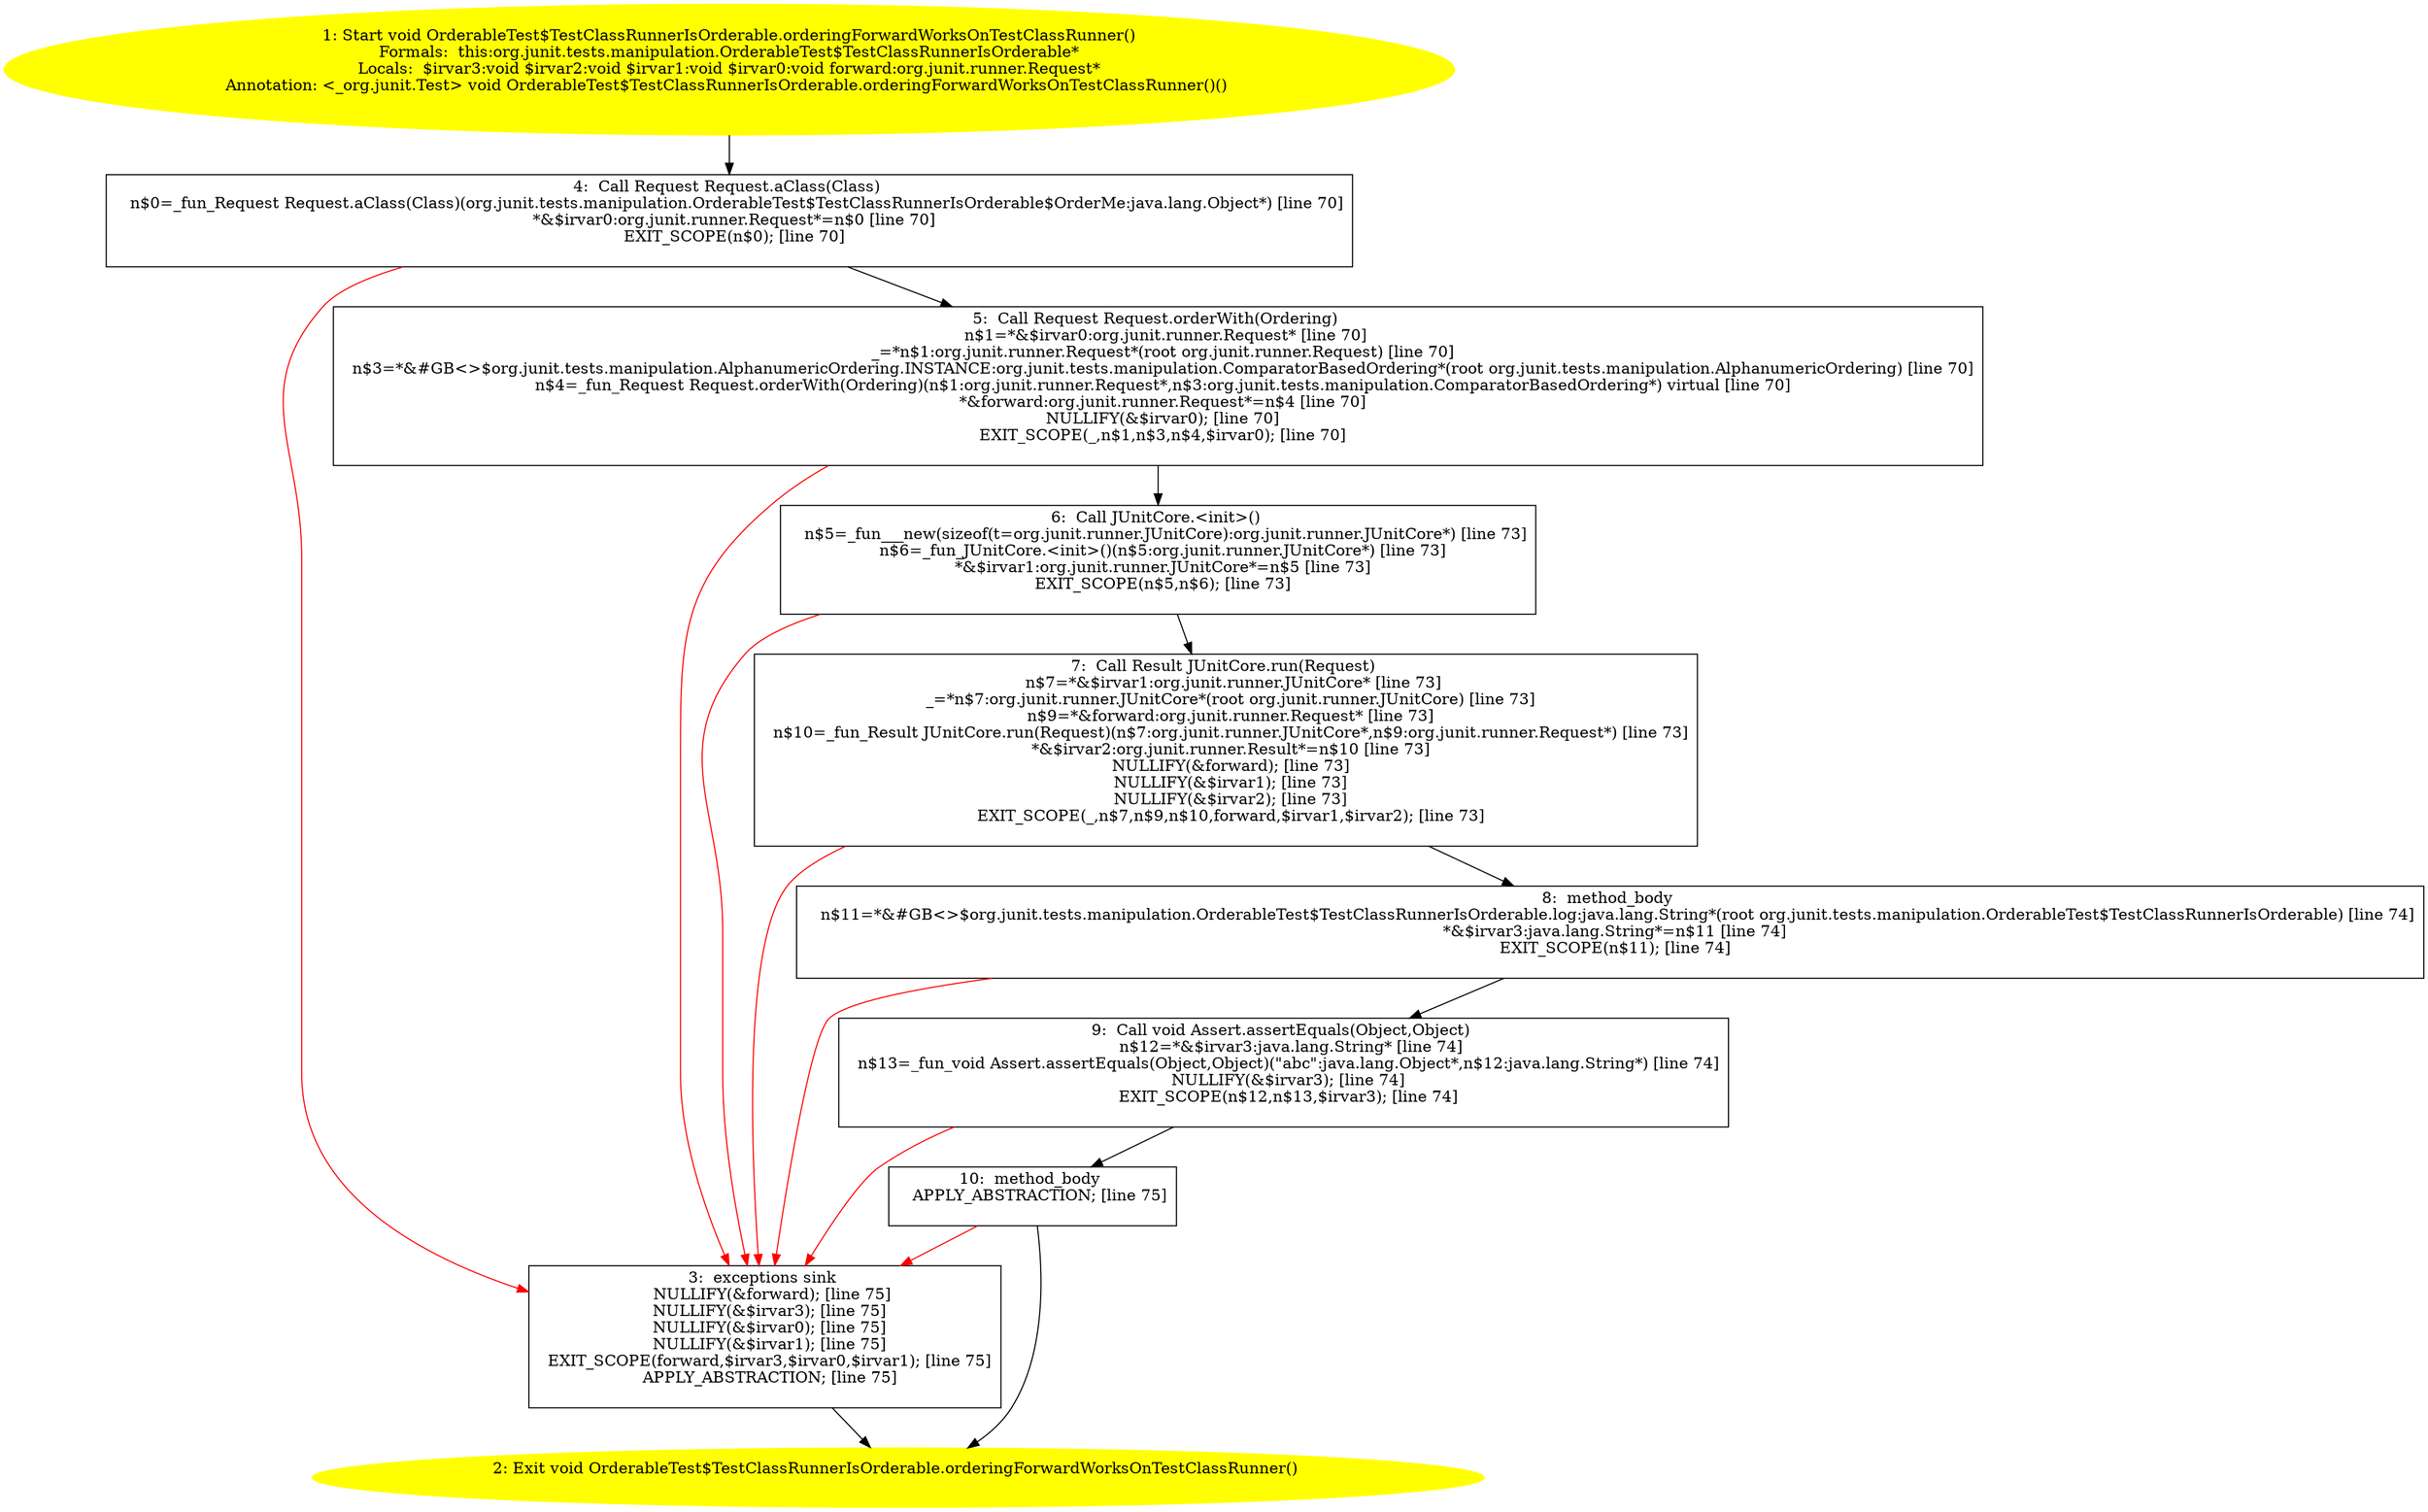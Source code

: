 /* @generated */
digraph cfg {
"org.junit.tests.manipulation.OrderableTest$TestClassRunnerIsOrderable.orderingForwardWorksOnTestClas.1edcdd008dbb97ae9dc15d65ec7ffb79_1" [label="1: Start void OrderableTest$TestClassRunnerIsOrderable.orderingForwardWorksOnTestClassRunner()\nFormals:  this:org.junit.tests.manipulation.OrderableTest$TestClassRunnerIsOrderable*\nLocals:  $irvar3:void $irvar2:void $irvar1:void $irvar0:void forward:org.junit.runner.Request*\nAnnotation: <_org.junit.Test> void OrderableTest$TestClassRunnerIsOrderable.orderingForwardWorksOnTestClassRunner()() \n  " color=yellow style=filled]
	

	 "org.junit.tests.manipulation.OrderableTest$TestClassRunnerIsOrderable.orderingForwardWorksOnTestClas.1edcdd008dbb97ae9dc15d65ec7ffb79_1" -> "org.junit.tests.manipulation.OrderableTest$TestClassRunnerIsOrderable.orderingForwardWorksOnTestClas.1edcdd008dbb97ae9dc15d65ec7ffb79_4" ;
"org.junit.tests.manipulation.OrderableTest$TestClassRunnerIsOrderable.orderingForwardWorksOnTestClas.1edcdd008dbb97ae9dc15d65ec7ffb79_2" [label="2: Exit void OrderableTest$TestClassRunnerIsOrderable.orderingForwardWorksOnTestClassRunner() \n  " color=yellow style=filled]
	

"org.junit.tests.manipulation.OrderableTest$TestClassRunnerIsOrderable.orderingForwardWorksOnTestClas.1edcdd008dbb97ae9dc15d65ec7ffb79_3" [label="3:  exceptions sink \n   NULLIFY(&forward); [line 75]\n  NULLIFY(&$irvar3); [line 75]\n  NULLIFY(&$irvar0); [line 75]\n  NULLIFY(&$irvar1); [line 75]\n  EXIT_SCOPE(forward,$irvar3,$irvar0,$irvar1); [line 75]\n  APPLY_ABSTRACTION; [line 75]\n " shape="box"]
	

	 "org.junit.tests.manipulation.OrderableTest$TestClassRunnerIsOrderable.orderingForwardWorksOnTestClas.1edcdd008dbb97ae9dc15d65ec7ffb79_3" -> "org.junit.tests.manipulation.OrderableTest$TestClassRunnerIsOrderable.orderingForwardWorksOnTestClas.1edcdd008dbb97ae9dc15d65ec7ffb79_2" ;
"org.junit.tests.manipulation.OrderableTest$TestClassRunnerIsOrderable.orderingForwardWorksOnTestClas.1edcdd008dbb97ae9dc15d65ec7ffb79_4" [label="4:  Call Request Request.aClass(Class) \n   n$0=_fun_Request Request.aClass(Class)(org.junit.tests.manipulation.OrderableTest$TestClassRunnerIsOrderable$OrderMe:java.lang.Object*) [line 70]\n  *&$irvar0:org.junit.runner.Request*=n$0 [line 70]\n  EXIT_SCOPE(n$0); [line 70]\n " shape="box"]
	

	 "org.junit.tests.manipulation.OrderableTest$TestClassRunnerIsOrderable.orderingForwardWorksOnTestClas.1edcdd008dbb97ae9dc15d65ec7ffb79_4" -> "org.junit.tests.manipulation.OrderableTest$TestClassRunnerIsOrderable.orderingForwardWorksOnTestClas.1edcdd008dbb97ae9dc15d65ec7ffb79_5" ;
	 "org.junit.tests.manipulation.OrderableTest$TestClassRunnerIsOrderable.orderingForwardWorksOnTestClas.1edcdd008dbb97ae9dc15d65ec7ffb79_4" -> "org.junit.tests.manipulation.OrderableTest$TestClassRunnerIsOrderable.orderingForwardWorksOnTestClas.1edcdd008dbb97ae9dc15d65ec7ffb79_3" [color="red" ];
"org.junit.tests.manipulation.OrderableTest$TestClassRunnerIsOrderable.orderingForwardWorksOnTestClas.1edcdd008dbb97ae9dc15d65ec7ffb79_5" [label="5:  Call Request Request.orderWith(Ordering) \n   n$1=*&$irvar0:org.junit.runner.Request* [line 70]\n  _=*n$1:org.junit.runner.Request*(root org.junit.runner.Request) [line 70]\n  n$3=*&#GB<>$org.junit.tests.manipulation.AlphanumericOrdering.INSTANCE:org.junit.tests.manipulation.ComparatorBasedOrdering*(root org.junit.tests.manipulation.AlphanumericOrdering) [line 70]\n  n$4=_fun_Request Request.orderWith(Ordering)(n$1:org.junit.runner.Request*,n$3:org.junit.tests.manipulation.ComparatorBasedOrdering*) virtual [line 70]\n  *&forward:org.junit.runner.Request*=n$4 [line 70]\n  NULLIFY(&$irvar0); [line 70]\n  EXIT_SCOPE(_,n$1,n$3,n$4,$irvar0); [line 70]\n " shape="box"]
	

	 "org.junit.tests.manipulation.OrderableTest$TestClassRunnerIsOrderable.orderingForwardWorksOnTestClas.1edcdd008dbb97ae9dc15d65ec7ffb79_5" -> "org.junit.tests.manipulation.OrderableTest$TestClassRunnerIsOrderable.orderingForwardWorksOnTestClas.1edcdd008dbb97ae9dc15d65ec7ffb79_6" ;
	 "org.junit.tests.manipulation.OrderableTest$TestClassRunnerIsOrderable.orderingForwardWorksOnTestClas.1edcdd008dbb97ae9dc15d65ec7ffb79_5" -> "org.junit.tests.manipulation.OrderableTest$TestClassRunnerIsOrderable.orderingForwardWorksOnTestClas.1edcdd008dbb97ae9dc15d65ec7ffb79_3" [color="red" ];
"org.junit.tests.manipulation.OrderableTest$TestClassRunnerIsOrderable.orderingForwardWorksOnTestClas.1edcdd008dbb97ae9dc15d65ec7ffb79_6" [label="6:  Call JUnitCore.<init>() \n   n$5=_fun___new(sizeof(t=org.junit.runner.JUnitCore):org.junit.runner.JUnitCore*) [line 73]\n  n$6=_fun_JUnitCore.<init>()(n$5:org.junit.runner.JUnitCore*) [line 73]\n  *&$irvar1:org.junit.runner.JUnitCore*=n$5 [line 73]\n  EXIT_SCOPE(n$5,n$6); [line 73]\n " shape="box"]
	

	 "org.junit.tests.manipulation.OrderableTest$TestClassRunnerIsOrderable.orderingForwardWorksOnTestClas.1edcdd008dbb97ae9dc15d65ec7ffb79_6" -> "org.junit.tests.manipulation.OrderableTest$TestClassRunnerIsOrderable.orderingForwardWorksOnTestClas.1edcdd008dbb97ae9dc15d65ec7ffb79_7" ;
	 "org.junit.tests.manipulation.OrderableTest$TestClassRunnerIsOrderable.orderingForwardWorksOnTestClas.1edcdd008dbb97ae9dc15d65ec7ffb79_6" -> "org.junit.tests.manipulation.OrderableTest$TestClassRunnerIsOrderable.orderingForwardWorksOnTestClas.1edcdd008dbb97ae9dc15d65ec7ffb79_3" [color="red" ];
"org.junit.tests.manipulation.OrderableTest$TestClassRunnerIsOrderable.orderingForwardWorksOnTestClas.1edcdd008dbb97ae9dc15d65ec7ffb79_7" [label="7:  Call Result JUnitCore.run(Request) \n   n$7=*&$irvar1:org.junit.runner.JUnitCore* [line 73]\n  _=*n$7:org.junit.runner.JUnitCore*(root org.junit.runner.JUnitCore) [line 73]\n  n$9=*&forward:org.junit.runner.Request* [line 73]\n  n$10=_fun_Result JUnitCore.run(Request)(n$7:org.junit.runner.JUnitCore*,n$9:org.junit.runner.Request*) [line 73]\n  *&$irvar2:org.junit.runner.Result*=n$10 [line 73]\n  NULLIFY(&forward); [line 73]\n  NULLIFY(&$irvar1); [line 73]\n  NULLIFY(&$irvar2); [line 73]\n  EXIT_SCOPE(_,n$7,n$9,n$10,forward,$irvar1,$irvar2); [line 73]\n " shape="box"]
	

	 "org.junit.tests.manipulation.OrderableTest$TestClassRunnerIsOrderable.orderingForwardWorksOnTestClas.1edcdd008dbb97ae9dc15d65ec7ffb79_7" -> "org.junit.tests.manipulation.OrderableTest$TestClassRunnerIsOrderable.orderingForwardWorksOnTestClas.1edcdd008dbb97ae9dc15d65ec7ffb79_8" ;
	 "org.junit.tests.manipulation.OrderableTest$TestClassRunnerIsOrderable.orderingForwardWorksOnTestClas.1edcdd008dbb97ae9dc15d65ec7ffb79_7" -> "org.junit.tests.manipulation.OrderableTest$TestClassRunnerIsOrderable.orderingForwardWorksOnTestClas.1edcdd008dbb97ae9dc15d65ec7ffb79_3" [color="red" ];
"org.junit.tests.manipulation.OrderableTest$TestClassRunnerIsOrderable.orderingForwardWorksOnTestClas.1edcdd008dbb97ae9dc15d65ec7ffb79_8" [label="8:  method_body \n   n$11=*&#GB<>$org.junit.tests.manipulation.OrderableTest$TestClassRunnerIsOrderable.log:java.lang.String*(root org.junit.tests.manipulation.OrderableTest$TestClassRunnerIsOrderable) [line 74]\n  *&$irvar3:java.lang.String*=n$11 [line 74]\n  EXIT_SCOPE(n$11); [line 74]\n " shape="box"]
	

	 "org.junit.tests.manipulation.OrderableTest$TestClassRunnerIsOrderable.orderingForwardWorksOnTestClas.1edcdd008dbb97ae9dc15d65ec7ffb79_8" -> "org.junit.tests.manipulation.OrderableTest$TestClassRunnerIsOrderable.orderingForwardWorksOnTestClas.1edcdd008dbb97ae9dc15d65ec7ffb79_9" ;
	 "org.junit.tests.manipulation.OrderableTest$TestClassRunnerIsOrderable.orderingForwardWorksOnTestClas.1edcdd008dbb97ae9dc15d65ec7ffb79_8" -> "org.junit.tests.manipulation.OrderableTest$TestClassRunnerIsOrderable.orderingForwardWorksOnTestClas.1edcdd008dbb97ae9dc15d65ec7ffb79_3" [color="red" ];
"org.junit.tests.manipulation.OrderableTest$TestClassRunnerIsOrderable.orderingForwardWorksOnTestClas.1edcdd008dbb97ae9dc15d65ec7ffb79_9" [label="9:  Call void Assert.assertEquals(Object,Object) \n   n$12=*&$irvar3:java.lang.String* [line 74]\n  n$13=_fun_void Assert.assertEquals(Object,Object)(\"abc\":java.lang.Object*,n$12:java.lang.String*) [line 74]\n  NULLIFY(&$irvar3); [line 74]\n  EXIT_SCOPE(n$12,n$13,$irvar3); [line 74]\n " shape="box"]
	

	 "org.junit.tests.manipulation.OrderableTest$TestClassRunnerIsOrderable.orderingForwardWorksOnTestClas.1edcdd008dbb97ae9dc15d65ec7ffb79_9" -> "org.junit.tests.manipulation.OrderableTest$TestClassRunnerIsOrderable.orderingForwardWorksOnTestClas.1edcdd008dbb97ae9dc15d65ec7ffb79_10" ;
	 "org.junit.tests.manipulation.OrderableTest$TestClassRunnerIsOrderable.orderingForwardWorksOnTestClas.1edcdd008dbb97ae9dc15d65ec7ffb79_9" -> "org.junit.tests.manipulation.OrderableTest$TestClassRunnerIsOrderable.orderingForwardWorksOnTestClas.1edcdd008dbb97ae9dc15d65ec7ffb79_3" [color="red" ];
"org.junit.tests.manipulation.OrderableTest$TestClassRunnerIsOrderable.orderingForwardWorksOnTestClas.1edcdd008dbb97ae9dc15d65ec7ffb79_10" [label="10:  method_body \n   APPLY_ABSTRACTION; [line 75]\n " shape="box"]
	

	 "org.junit.tests.manipulation.OrderableTest$TestClassRunnerIsOrderable.orderingForwardWorksOnTestClas.1edcdd008dbb97ae9dc15d65ec7ffb79_10" -> "org.junit.tests.manipulation.OrderableTest$TestClassRunnerIsOrderable.orderingForwardWorksOnTestClas.1edcdd008dbb97ae9dc15d65ec7ffb79_2" ;
	 "org.junit.tests.manipulation.OrderableTest$TestClassRunnerIsOrderable.orderingForwardWorksOnTestClas.1edcdd008dbb97ae9dc15d65ec7ffb79_10" -> "org.junit.tests.manipulation.OrderableTest$TestClassRunnerIsOrderable.orderingForwardWorksOnTestClas.1edcdd008dbb97ae9dc15d65ec7ffb79_3" [color="red" ];
}
